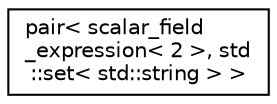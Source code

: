 digraph "Graphical Class Hierarchy"
{
 // LATEX_PDF_SIZE
  edge [fontname="Helvetica",fontsize="10",labelfontname="Helvetica",labelfontsize="10"];
  node [fontname="Helvetica",fontsize="10",shape=record];
  rankdir="LR";
  Node0 [label="pair\< scalar_field\l_expression\< 2 \>, std\l::set\< std::string \> \>",height=0.2,width=0.4,color="black", fillcolor="white", style="filled",URL="$classstd_1_1pair_3_01scalar__field__expression_3_012_01_4_00_01std_1_1set_3_01std_1_1string_01_4_01_4.html",tooltip=" "];
}
